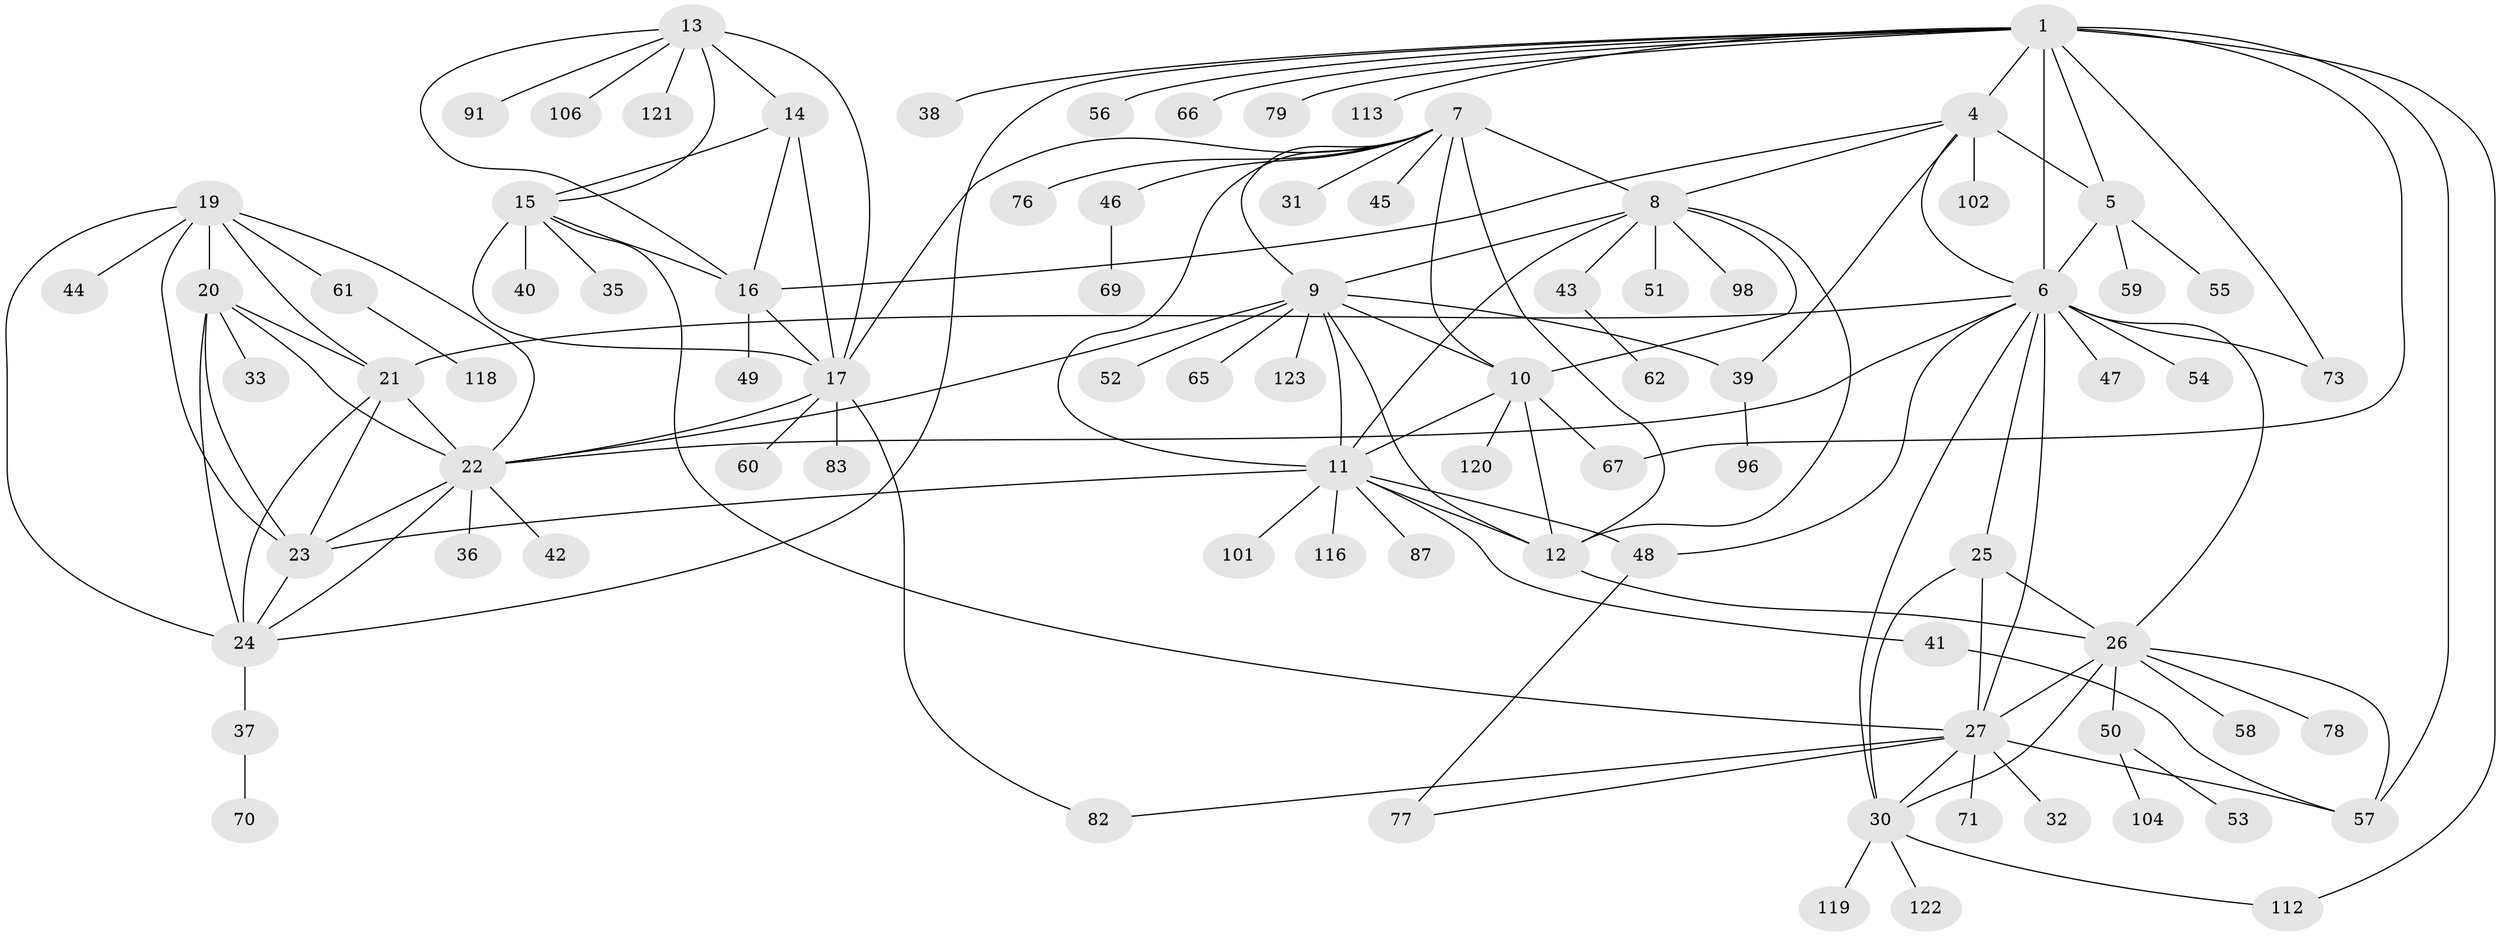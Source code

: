 // original degree distribution, {13: 0.016260162601626018, 5: 0.024390243902439025, 7: 0.06504065040650407, 9: 0.024390243902439025, 10: 0.032520325203252036, 11: 0.024390243902439025, 6: 0.032520325203252036, 8: 0.016260162601626018, 14: 0.008130081300813009, 1: 0.5365853658536586, 3: 0.056910569105691054, 2: 0.15447154471544716, 4: 0.008130081300813009}
// Generated by graph-tools (version 1.1) at 2025/19/03/04/25 18:19:39]
// undirected, 86 vertices, 138 edges
graph export_dot {
graph [start="1"]
  node [color=gray90,style=filled];
  1 [super="+3+2"];
  4;
  5;
  6 [super="+28"];
  7;
  8;
  9;
  10;
  11;
  12;
  13;
  14;
  15 [super="+89+97"];
  16;
  17 [super="+18"];
  19 [super="+72+85"];
  20;
  21;
  22 [super="+74+105+115+108+34"];
  23;
  24;
  25;
  26 [super="+92+29"];
  27;
  30 [super="+81+100"];
  31;
  32;
  33;
  35;
  36;
  37;
  38;
  39;
  40;
  41 [super="+95"];
  42;
  43;
  44;
  45;
  46;
  47;
  48;
  49;
  50;
  51;
  52;
  53;
  54;
  55;
  56;
  57;
  58 [super="+110+68"];
  59;
  60;
  61;
  62;
  65 [super="+90"];
  66;
  67 [super="+99"];
  69;
  70;
  71;
  73 [super="+111"];
  76 [super="+103"];
  77;
  78;
  79;
  82;
  83 [super="+93"];
  87;
  91;
  96;
  98;
  101;
  102;
  104;
  106;
  112;
  113;
  116;
  118;
  119;
  120;
  121;
  122;
  123;
  1 -- 4 [weight=3];
  1 -- 5 [weight=3];
  1 -- 6 [weight=3];
  1 -- 24;
  1 -- 38;
  1 -- 56;
  1 -- 57;
  1 -- 66;
  1 -- 112;
  1 -- 113;
  1 -- 67;
  1 -- 73;
  1 -- 79;
  4 -- 5;
  4 -- 6;
  4 -- 8;
  4 -- 16;
  4 -- 39;
  4 -- 102;
  5 -- 6;
  5 -- 55;
  5 -- 59;
  6 -- 47;
  6 -- 73;
  6 -- 48;
  6 -- 21;
  6 -- 54;
  6 -- 25;
  6 -- 26 [weight=2];
  6 -- 27;
  6 -- 30;
  6 -- 22;
  7 -- 8;
  7 -- 9;
  7 -- 10;
  7 -- 11;
  7 -- 12;
  7 -- 31;
  7 -- 45;
  7 -- 46;
  7 -- 76;
  7 -- 17;
  8 -- 9;
  8 -- 10;
  8 -- 11;
  8 -- 12;
  8 -- 43;
  8 -- 51;
  8 -- 98;
  9 -- 10;
  9 -- 11;
  9 -- 12;
  9 -- 39;
  9 -- 52;
  9 -- 65;
  9 -- 123;
  9 -- 22;
  10 -- 11;
  10 -- 12;
  10 -- 67;
  10 -- 120;
  11 -- 12;
  11 -- 23;
  11 -- 41;
  11 -- 48;
  11 -- 87;
  11 -- 101;
  11 -- 116;
  12 -- 26;
  13 -- 14;
  13 -- 15;
  13 -- 16;
  13 -- 17 [weight=2];
  13 -- 91;
  13 -- 106;
  13 -- 121;
  14 -- 15;
  14 -- 16;
  14 -- 17 [weight=2];
  15 -- 16;
  15 -- 17 [weight=2];
  15 -- 27;
  15 -- 35;
  15 -- 40;
  16 -- 17 [weight=2];
  16 -- 49;
  17 -- 22;
  17 -- 60;
  17 -- 82;
  17 -- 83;
  19 -- 20;
  19 -- 21;
  19 -- 22;
  19 -- 23;
  19 -- 24;
  19 -- 44;
  19 -- 61;
  20 -- 21;
  20 -- 22;
  20 -- 23;
  20 -- 24;
  20 -- 33;
  21 -- 22;
  21 -- 23;
  21 -- 24;
  22 -- 23;
  22 -- 24;
  22 -- 36;
  22 -- 42;
  23 -- 24;
  24 -- 37;
  25 -- 26 [weight=2];
  25 -- 27;
  25 -- 30;
  26 -- 27 [weight=2];
  26 -- 30 [weight=2];
  26 -- 58;
  26 -- 78;
  26 -- 50;
  26 -- 57;
  27 -- 30;
  27 -- 32;
  27 -- 57;
  27 -- 71;
  27 -- 77;
  27 -- 82;
  30 -- 112;
  30 -- 119;
  30 -- 122;
  37 -- 70;
  39 -- 96;
  41 -- 57;
  43 -- 62;
  46 -- 69;
  48 -- 77;
  50 -- 53;
  50 -- 104;
  61 -- 118;
}
